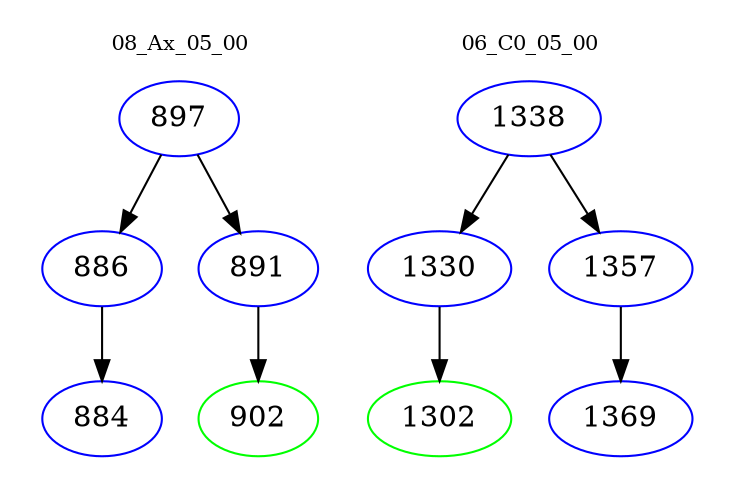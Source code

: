 digraph{
subgraph cluster_0 {
color = white
label = "08_Ax_05_00";
fontsize=10;
T0_897 [label="897", color="blue"]
T0_897 -> T0_886 [color="black"]
T0_886 [label="886", color="blue"]
T0_886 -> T0_884 [color="black"]
T0_884 [label="884", color="blue"]
T0_897 -> T0_891 [color="black"]
T0_891 [label="891", color="blue"]
T0_891 -> T0_902 [color="black"]
T0_902 [label="902", color="green"]
}
subgraph cluster_1 {
color = white
label = "06_C0_05_00";
fontsize=10;
T1_1338 [label="1338", color="blue"]
T1_1338 -> T1_1330 [color="black"]
T1_1330 [label="1330", color="blue"]
T1_1330 -> T1_1302 [color="black"]
T1_1302 [label="1302", color="green"]
T1_1338 -> T1_1357 [color="black"]
T1_1357 [label="1357", color="blue"]
T1_1357 -> T1_1369 [color="black"]
T1_1369 [label="1369", color="blue"]
}
}
